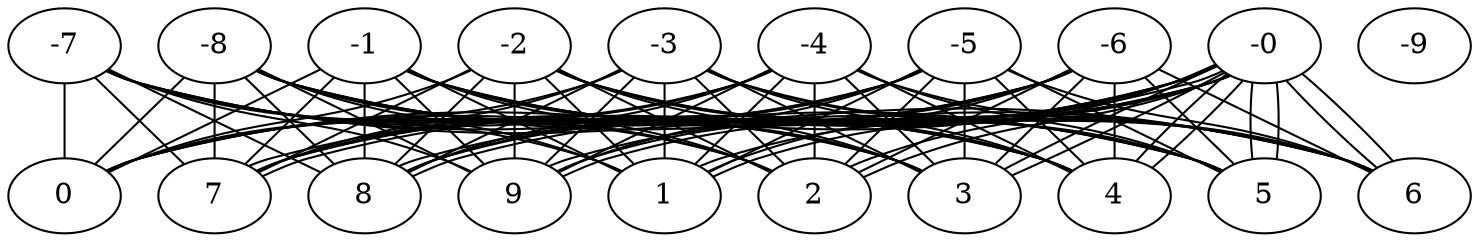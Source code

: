 graph {
    0-0 -- 1-0;
    0-0 -- 0-1;
    1-0 -- 2-0;
    1-0 -- 1-1;
    0-1 -- 0-2;
    2-0 -- 3-0;
    2-0 -- 2-1;
    1-1 -- 1-2;
    0-2 -- 0-3;
    3-0 -- 4-0;
    3-0 -- 3-1;
    2-1 -- 2-2;
    1-2 -- 1-3;
    0-3 -- 0-4;
    4-0 -- 5-0;
    4-0 -- 4-1;
    3-1 -- 3-2;
    2-2 -- 2-3;
    1-3 -- 1-4;
    0-4 -- 0-5;
    5-0 -- 6-0;
    5-0 -- 5-1;
    4-1 -- 4-2;
    3-2 -- 3-3;
    2-3 -- 2-4;
    1-4 -- 1-5;
    0-5 -- 0-6;
    6-0 -- 7-0;
    6-0 -- 6-1;
    5-1 -- 5-2;
    4-2 -- 4-3;
    3-3 -- 3-4;
    2-4 -- 2-5;
    1-5 -- 1-6;
    0-6 -- 0-7;
    7-0 -- 8-0;
    7-0 -- 7-1;
    6-1 -- 6-2;
    5-2 -- 5-3;
    4-3 -- 4-4;
    3-4 -- 3-5;
    2-5 -- 2-6;
    1-6 -- 1-7;
    0-7 -- 0-8;
    8-0 -- 9-0;
    8-0 -- 8-1;
    7-1 -- 7-2;
    6-2 -- 6-3;
    5-3 -- 5-4;
    4-4 -- 4-5;
    3-5 -- 3-6;
    2-6 -- 2-7;
    1-7 -- 1-8;
    0-8 -- 0-9;
    9-0 -- 9-1;
    8-1 -- 8-2;
    7-2 -- 7-3;
    6-3 -- 6-4;
    5-4 -- 5-5;
    4-5 -- 4-6;
    3-6 -- 3-7;
    2-7 -- 2-8;
    1-8 -- 1-9;
    9-1 -- 9-2;
    8-2 -- 8-3;
    7-3 -- 7-4;
    6-4 -- 6-5;
    5-5 -- 5-6;
    4-6 -- 4-7;
    3-7 -- 3-8;
    2-8 -- 2-9;
    9-2 -- 9-3;
    8-3 -- 8-4;
    7-4 -- 7-5;
    6-5 -- 6-6;
    5-6 -- 5-7;
    4-7 -- 4-8;
    3-8 -- 3-9;
    9-3 -- 9-4;
    8-4 -- 8-5;
    7-5 -- 7-6;
    6-6 -- 6-7;
    5-7 -- 5-8;
    4-8 -- 4-9;
    9-4 -- 9-5;
    8-5 -- 8-6;
    7-6 -- 7-7;
    6-7 -- 6-8;
    5-8 -- 5-9;
    9-5 -- 9-6;
    8-6 -- 8-7;
    7-7 -- 7-8;
    6-8 -- 6-9;
    9-6 -- 9-7;
    8-7 -- 8-8;
    7-8 -- 7-9;
    9-7 -- 9-8;
    8-8 -- 8-9;
    9-8 -- 9-9;
}